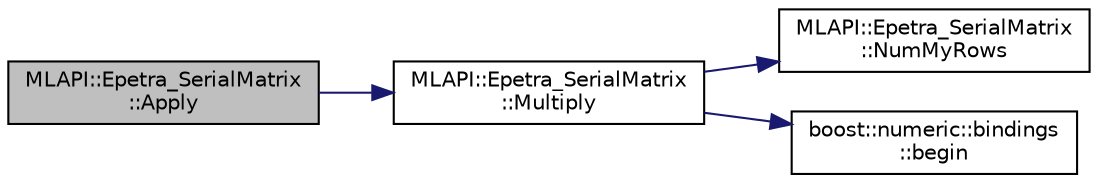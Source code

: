 digraph "MLAPI::Epetra_SerialMatrix::Apply"
{
  edge [fontname="Helvetica",fontsize="10",labelfontname="Helvetica",labelfontsize="10"];
  node [fontname="Helvetica",fontsize="10",shape=record];
  rankdir="LR";
  Node39 [label="MLAPI::Epetra_SerialMatrix\l::Apply",height=0.2,width=0.4,color="black", fillcolor="grey75", style="filled", fontcolor="black"];
  Node39 -> Node40 [color="midnightblue",fontsize="10",style="solid",fontname="Helvetica"];
  Node40 [label="MLAPI::Epetra_SerialMatrix\l::Multiply",height=0.2,width=0.4,color="black", fillcolor="white", style="filled",URL="$d1/dfc/class_m_l_a_p_i_1_1_epetra___serial_matrix.html#a30a36b47e9ce5819a08e89c70bf38cbe"];
  Node40 -> Node41 [color="midnightblue",fontsize="10",style="solid",fontname="Helvetica"];
  Node41 [label="MLAPI::Epetra_SerialMatrix\l::NumMyRows",height=0.2,width=0.4,color="black", fillcolor="white", style="filled",URL="$d1/dfc/class_m_l_a_p_i_1_1_epetra___serial_matrix.html#a29faadba57215baacd83aac19fb53fce"];
  Node40 -> Node42 [color="midnightblue",fontsize="10",style="solid",fontname="Helvetica"];
  Node42 [label="boost::numeric::bindings\l::begin",height=0.2,width=0.4,color="black", fillcolor="white", style="filled",URL="$d9/d60/namespaceboost_1_1numeric_1_1bindings.html#adc6ea08fe44222407d9d72347458cc8c"];
}
